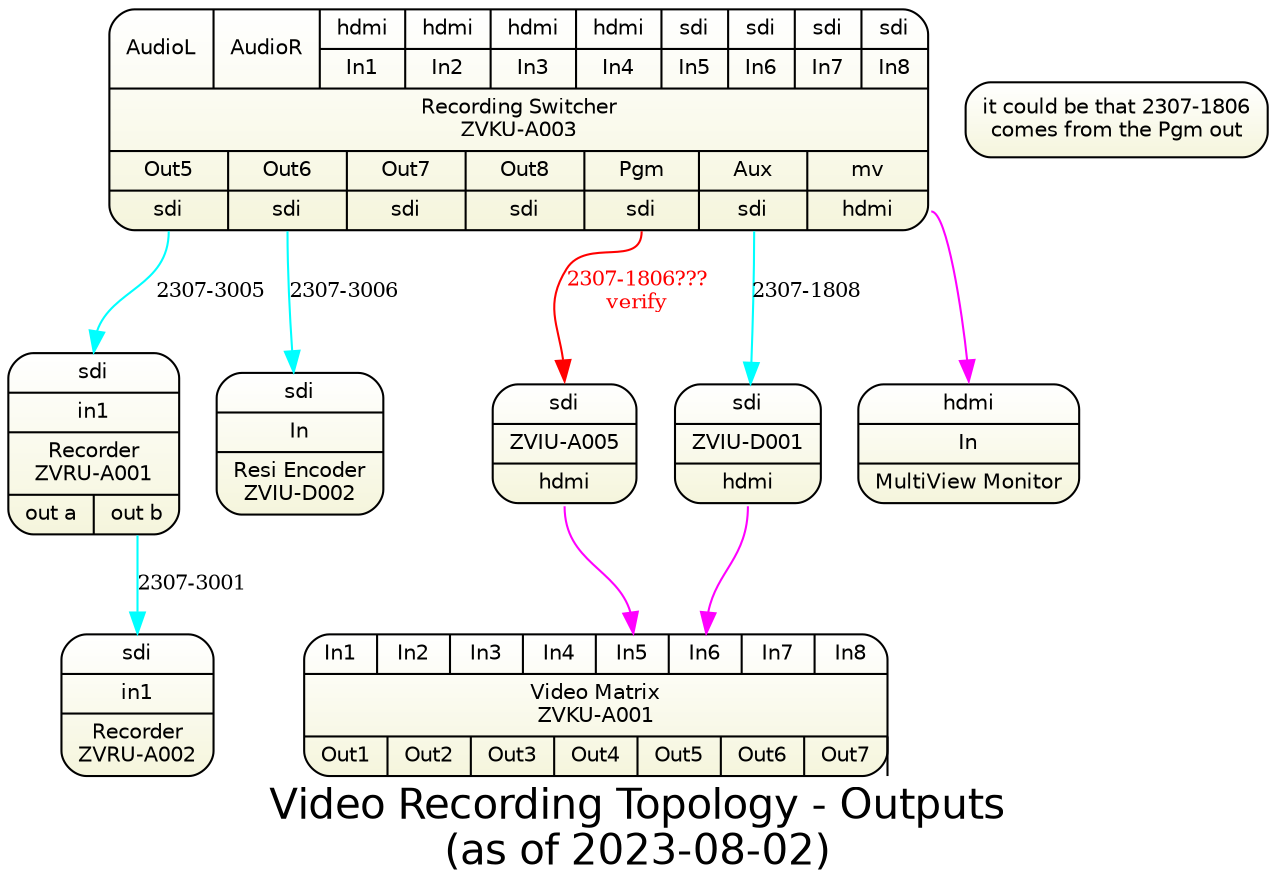 digraph recording { 
	
graph [overlap = true, fontsize = 20, 
      label="Video Recording Topology - Outputs\n(as of 2023-08-02)",
      fontname = Helvetica, bgcolor=white
      ]
 
node [shape = Mrecord style=filled , fillcolor="white:beige"  , fontsize = 10,
      gradientangle=270 fontname = Helvetica ]
      
zviud001 [label="{<sdi>sdi|ZVIU-D001|<hdmi>hdmi}" tooltip="BMD mini"]

zviua005 [label="{<sdi>sdi|ZVIU-A005|<hdmi>hdmi}" tooltip="BMD mini"]

rswitch [
  tooltip="BMD ATEM Television Studio Pro HD"

  label="{
    {{<al>AudioL}|{<ar>AudioR}|
      {<i1>hdmi|In1}|{<i2>hdmi|In2}|{<i3>hdmi|In3}|{<i4>hdmi|In4}
      |{<i5>sdi|In5}|{<i6>sdi|In6}|{<i7>sdi|In7}|{<i8>sdi|In8}}
      |Recording Switcher\nZVKU-A003
      |
      {{Out5|<o5>sdi}
      |{Out6|<o6>sdi}
      |{Out7|<o7>sdi}
      |{Out8|<o8>sdi}
      |{Pgm|<pgm>sdi}
      |{Aux|<aux>sdi}
      |{mv|<mv>hdmi}}
    }"
]

pswitch [
  tooltip="Kramer VS-88DT"
  label="{
  {
    <i1>In1|<i2>In2|<i3>In3|<i4>In4|<i5>In5| <i6> In6 |<i7>In7|{<i8>In8}}
  |Video Matrix\nZVKU-A001|
  {<o1>Out1|<o2>Out2|<o3>Out3|<o4>Out4|<o5>Out5|<o6>Out6 |<o7>Out7|{Out8<o8>}} }"]
   
switchmonitor [label="{
    <i>hdmi|In
      |MultiView Monitor 
   }"
   tooltip="Samsung"
   ]

zvrua001 [
  label="{
    <i1>sdi|in1
    |Recorder\nZVRU-A001 
    |{<outa>out a
    |<outb>out b}
    }"
  tooltip="BMD Hyperdeck Studio Mini"
]

zvrua002 [
  label="{
    <i1>sdi|in1
    |Recorder\nZVRU-A002 
    }"
  tooltip="BMD Hyperdeck Studio Mini"
]

zviud002 [label="{
    <i>sdi|In
      |Resi Encoder\nZVIU-D002 
   }"
   tooltip="in rack"
   ]
   
 note [label="it could be that 2307-1806\ncomes from the Pgm out"]  

subgraph sdi_edges {
	edge  [fontsize=10, color="cyan"]
rswitch:o5 -> zvrua001:i1  [label="2307-3005"]
rswitch:o6 -> zviud002:sdi [label="2307-3006"]
zvrua001:outb -> zvrua002:i1 [label="2307-3001" ]	rswitch:aux   -> zviud001 [label="2307-1808" ]

rswitch:pgm -> zviua005:sdi [label="2307-1806???\nverify" color=red fontcolor="red" ]
  
}

subgraph hdmi_edges {
	edge  [fontsize=10, color="magenta"]
zviua005:hdmi -> pswitch:i5
zviud001:hdmi -> pswitch:i6
rswitch:mv -> switchmonitor:i
	
}
} 